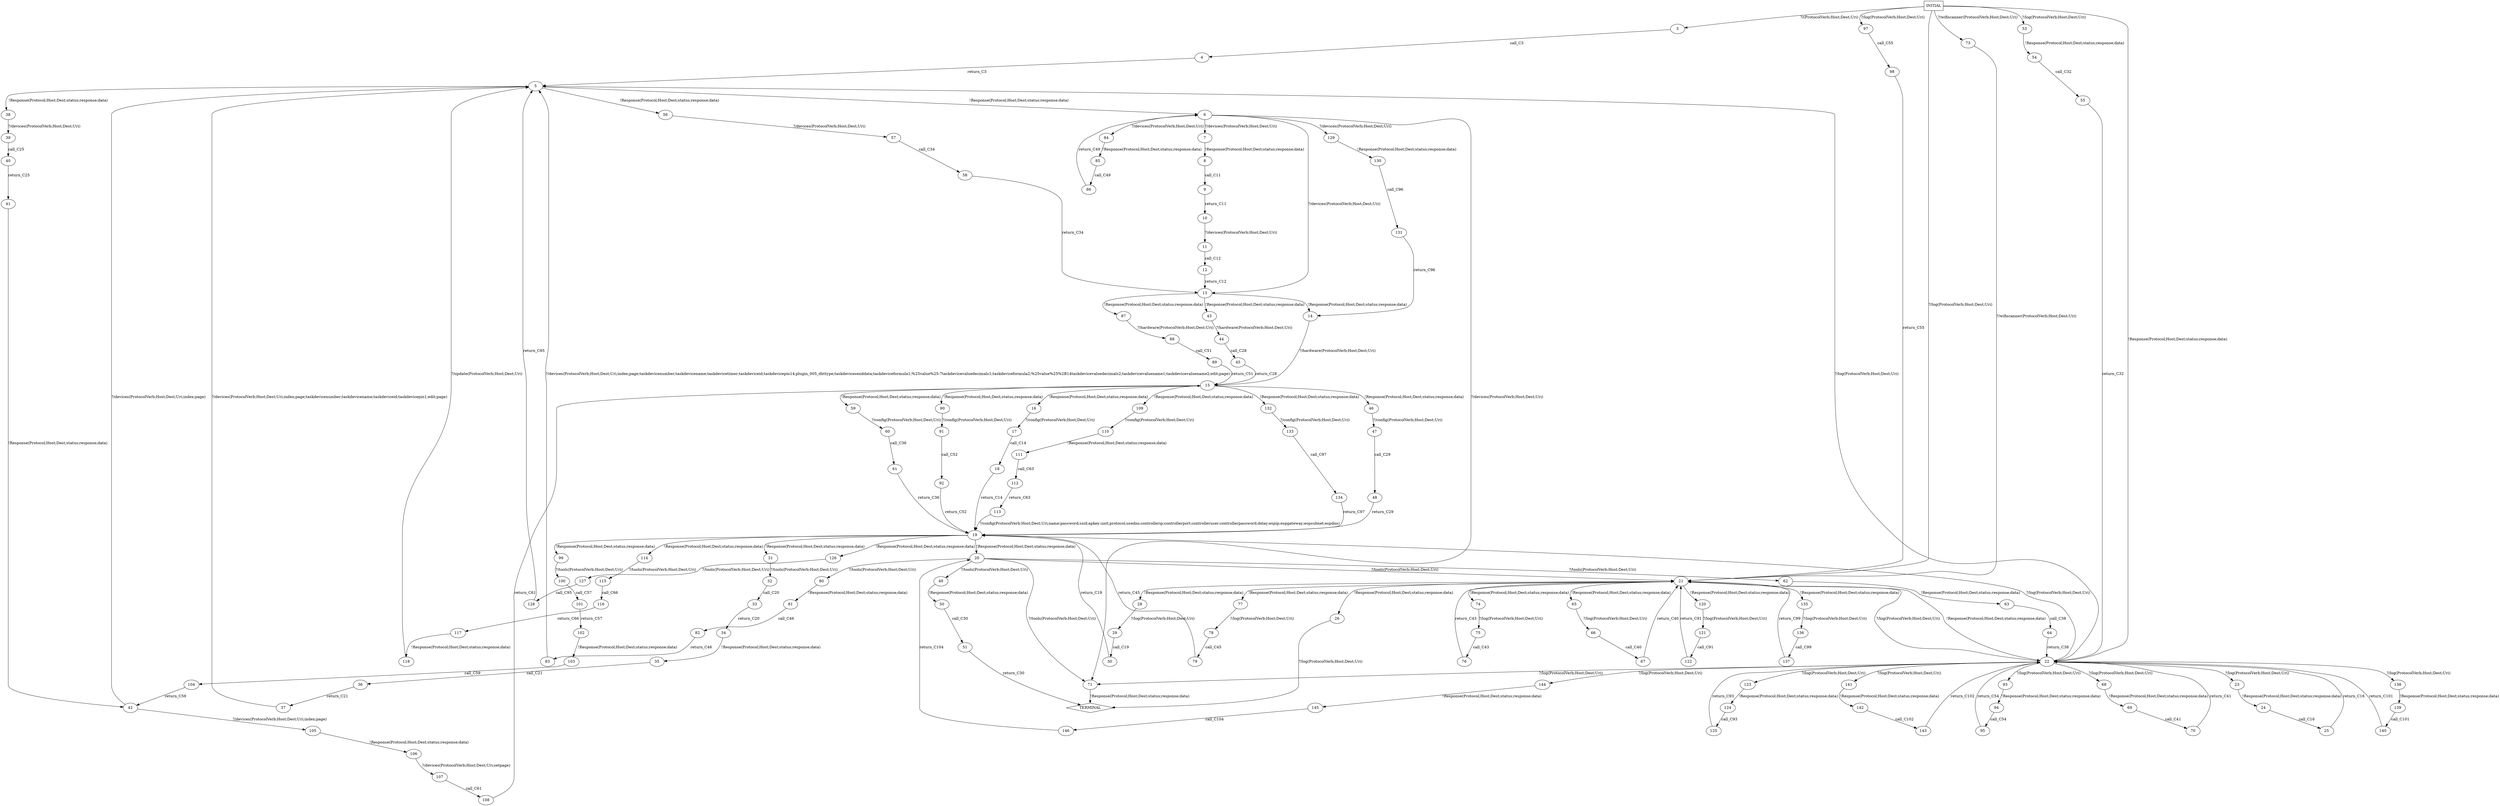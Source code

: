 digraph G {
  0 [label="INITIAL",shape=box];
  1 [label="TERMINAL",shape=diamond];
  3 [label="3"];
  4 [label="4"];
  5 [label="5"];
  6 [label="6"];
  7 [label="7"];
  8 [label="8"];
  9 [label="9"];
  10 [label="10"];
  11 [label="11"];
  12 [label="12"];
  13 [label="13"];
  14 [label="14"];
  15 [label="15"];
  16 [label="16"];
  17 [label="17"];
  18 [label="18"];
  19 [label="19"];
  20 [label="20"];
  21 [label="21"];
  22 [label="22"];
  23 [label="23"];
  24 [label="24"];
  25 [label="25"];
  26 [label="26"];
  28 [label="28"];
  29 [label="29"];
  30 [label="30"];
  31 [label="31"];
  32 [label="32"];
  33 [label="33"];
  34 [label="34"];
  35 [label="35"];
  36 [label="36"];
  37 [label="37"];
  38 [label="38"];
  39 [label="39"];
  40 [label="40"];
  41 [label="41"];
  42 [label="42"];
  43 [label="43"];
  44 [label="44"];
  45 [label="45"];
  46 [label="46"];
  47 [label="47"];
  48 [label="48"];
  49 [label="49"];
  50 [label="50"];
  51 [label="51"];
  53 [label="53"];
  54 [label="54"];
  55 [label="55"];
  56 [label="56"];
  57 [label="57"];
  58 [label="58"];
  59 [label="59"];
  60 [label="60"];
  61 [label="61"];
  62 [label="62"];
  63 [label="63"];
  64 [label="64"];
  65 [label="65"];
  66 [label="66"];
  67 [label="67"];
  68 [label="68"];
  69 [label="69"];
  70 [label="70"];
  71 [label="71"];
  73 [label="73"];
  74 [label="74"];
  75 [label="75"];
  76 [label="76"];
  77 [label="77"];
  78 [label="78"];
  79 [label="79"];
  80 [label="80"];
  81 [label="81"];
  82 [label="82"];
  83 [label="83"];
  84 [label="84"];
  85 [label="85"];
  86 [label="86"];
  87 [label="87"];
  88 [label="88"];
  89 [label="89"];
  90 [label="90"];
  91 [label="91"];
  92 [label="92"];
  93 [label="93"];
  94 [label="94"];
  95 [label="95"];
  97 [label="97"];
  98 [label="98"];
  99 [label="99"];
  100 [label="100"];
  101 [label="101"];
  102 [label="102"];
  103 [label="103"];
  104 [label="104"];
  105 [label="105"];
  106 [label="106"];
  107 [label="107"];
  108 [label="108"];
  109 [label="109"];
  110 [label="110"];
  111 [label="111"];
  112 [label="112"];
  113 [label="113"];
  114 [label="114"];
  115 [label="115"];
  116 [label="116"];
  117 [label="117"];
  118 [label="118"];
  120 [label="120"];
  121 [label="121"];
  122 [label="122"];
  123 [label="123"];
  124 [label="124"];
  125 [label="125"];
  126 [label="126"];
  127 [label="127"];
  128 [label="128"];
  129 [label="129"];
  130 [label="130"];
  131 [label="131"];
  132 [label="132"];
  133 [label="133"];
  134 [label="134"];
  135 [label="135"];
  136 [label="136"];
  137 [label="137"];
  138 [label="138"];
  139 [label="139"];
  140 [label="140"];
  141 [label="141"];
  142 [label="142"];
  143 [label="143"];
  144 [label="144"];
  145 [label="145"];
  146 [label="146"];
0->3 [label="?/(ProtocolVerb;Host;Dest;Uri)"];
3->4  [label="call_C3"];
4->5  [label="return_C3"];
5->56 [label="!Response(Protocol;Host;Dest;status;response;data)"];
5->38 [label="!Response(Protocol;Host;Dest;status;response;data)"];
5->6 [label="!Response(Protocol;Host;Dest;status;response;data)"];
6->71 [label="?/devices(ProtocolVerb;Host;Dest;Uri)"];
6->7 [label="?/devices(ProtocolVerb;Host;Dest;Uri)"];
6->84 [label="?/devices(ProtocolVerb;Host;Dest;Uri)"];
6->129 [label="?/devices(ProtocolVerb;Host;Dest;Uri)"];
6->13 [label="?/devices(ProtocolVerb;Host;Dest;Uri)"];
7->8 [label="!Response(Protocol;Host;Dest;status;response;data)"];
8->9  [label="call_C11"];
9->10  [label="return_C11"];
10->11 [label="?/devices(ProtocolVerb;Host;Dest;Uri)"];
11->12  [label="call_C12"];
12->13  [label="return_C12"];
13->43 [label="!Response(Protocol;Host;Dest;status;response;data)"];
13->87 [label="!Response(Protocol;Host;Dest;status;response;data)"];
13->14 [label="!Response(Protocol;Host;Dest;status;response;data)"];
14->15 [label="?/hardware(ProtocolVerb;Host;Dest;Uri)"];
15->109 [label="!Response(Protocol;Host;Dest;status;response;data)"];
15->59 [label="!Response(Protocol;Host;Dest;status;response;data)"];
15->16 [label="!Response(Protocol;Host;Dest;status;response;data)"];
15->46 [label="!Response(Protocol;Host;Dest;status;response;data)"];
15->90 [label="!Response(Protocol;Host;Dest;status;response;data)"];
15->132 [label="!Response(Protocol;Host;Dest;status;response;data)"];
16->17 [label="?/config(ProtocolVerb;Host;Dest;Uri)"];
17->18  [label="call_C14"];
18->19  [label="return_C14"];
19->99 [label="!Response(Protocol;Host;Dest;status;response;data)"];
19->126 [label="!Response(Protocol;Host;Dest;status;response;data)"];
19->31 [label="!Response(Protocol;Host;Dest;status;response;data)"];
19->114 [label="!Response(Protocol;Host;Dest;status;response;data)"];
19->20 [label="!Response(Protocol;Host;Dest;status;response;data)"];
20->49 [label="?/tools(ProtocolVerb;Host;Dest;Uri)"];
20->80 [label="?/tools(ProtocolVerb;Host;Dest;Uri)"];
20->62 [label="?/tools(ProtocolVerb;Host;Dest;Uri)"];
20->71 [label="?/tools(ProtocolVerb;Host;Dest;Uri)"];
20->21 [label="?/tools(ProtocolVerb;Host;Dest;Uri)"];
21->74 [label="!Response(Protocol;Host;Dest;status;response;data)"];
21->77 [label="!Response(Protocol;Host;Dest;status;response;data)"];
21->28 [label="!Response(Protocol;Host;Dest;status;response;data)"];
21->120 [label="!Response(Protocol;Host;Dest;status;response;data)"];
21->65 [label="!Response(Protocol;Host;Dest;status;response;data)"];
21->26 [label="!Response(Protocol;Host;Dest;status;response;data)"];
21->135 [label="!Response(Protocol;Host;Dest;status;response;data)"];
21->22 [label="!Response(Protocol;Host;Dest;status;response;data)"];
22->68 [label="?/log(ProtocolVerb;Host;Dest;Uri)"];
22->71 [label="?/log(ProtocolVerb;Host;Dest;Uri)"];
22->23 [label="?/log(ProtocolVerb;Host;Dest;Uri)"];
22->93 [label="?/log(ProtocolVerb;Host;Dest;Uri)"];
22->141 [label="?/log(ProtocolVerb;Host;Dest;Uri)"];
22->5 [label="?/log(ProtocolVerb;Host;Dest;Uri)"];
22->123 [label="?/log(ProtocolVerb;Host;Dest;Uri)"];
22->144 [label="?/log(ProtocolVerb;Host;Dest;Uri)"];
22->138 [label="?/log(ProtocolVerb;Host;Dest;Uri)"];
22->19 [label="?/log(ProtocolVerb;Host;Dest;Uri)"];
22->21 [label="?/log(ProtocolVerb;Host;Dest;Uri)"];
23->24 [label="!Response(Protocol;Host;Dest;status;response;data)"];
24->25  [label="call_C16"];
25->22  [label="return_C16"];
26->1 [label="?/log(ProtocolVerb;Host;Dest;Uri)"];
0->22 [label="!Response(Protocol;Host;Dest;status;response;data)"];
28->29 [label="?/log(ProtocolVerb;Host;Dest;Uri)"];
29->30  [label="call_C19"];
30->19  [label="return_C19"];
31->32 [label="?/tools(ProtocolVerb;Host;Dest;Uri)"];
32->33  [label="call_C20"];
33->34  [label="return_C20"];
34->35 [label="!Response(Protocol;Host;Dest;status;response;data)"];
35->36  [label="call_C21"];
36->37  [label="return_C21"];
37->5 [label="?/devices(ProtocolVerb;Host;Dest;Uri;index;page;taskdevicenumber;taskdevicename;taskdeviceid;taskdevicepin1;edit;page)"];
38->39 [label="?/devices(ProtocolVerb;Host;Dest;Uri)"];
39->40  [label="call_C25"];
40->41  [label="return_C25"];
41->42 [label="!Response(Protocol;Host;Dest;status;response;data)"];
42->5 [label="?/devices(ProtocolVerb;Host;Dest;Uri;index;page)"];
42->105 [label="?/devices(ProtocolVerb;Host;Dest;Uri;index;page)"];
43->44 [label="?/hardware(ProtocolVerb;Host;Dest;Uri)"];
44->45  [label="call_C28"];
45->15  [label="return_C28"];
46->47 [label="?/config(ProtocolVerb;Host;Dest;Uri)"];
47->48  [label="call_C29"];
48->19  [label="return_C29"];
49->50 [label="!Response(Protocol;Host;Dest;status;response;data)"];
50->51  [label="call_C30"];
51->1  [label="return_C30"];
0->53 [label="?/log(ProtocolVerb;Host;Dest;Uri)"];
53->54 [label="!Response(Protocol;Host;Dest;status;response;data)"];
54->55  [label="call_C32"];
55->22  [label="return_C32"];
56->57 [label="?/devices(ProtocolVerb;Host;Dest;Uri)"];
57->58  [label="call_C34"];
58->13  [label="return_C34"];
59->60 [label="?/config(ProtocolVerb;Host;Dest;Uri)"];
60->61  [label="call_C36"];
61->19  [label="return_C36"];
62->63 [label="!Response(Protocol;Host;Dest;status;response;data)"];
63->64  [label="call_C38"];
64->22  [label="return_C38"];
65->66 [label="?/log(ProtocolVerb;Host;Dest;Uri)"];
66->67  [label="call_C40"];
67->21  [label="return_C40"];
68->69 [label="!Response(Protocol;Host;Dest;status;response;data)"];
69->70  [label="call_C41"];
70->22  [label="return_C41"];
71->1 [label="!Response(Protocol;Host;Dest;status;response;data)"];
0->73 [label="?/wifiscanner(ProtocolVerb;Host;Dest;Uri)"];
73->21 [label="?/wifiscanner(ProtocolVerb;Host;Dest;Uri)"];
74->75 [label="?/log(ProtocolVerb;Host;Dest;Uri)"];
75->76  [label="call_C43"];
76->21  [label="return_C43"];
77->78 [label="?/log(ProtocolVerb;Host;Dest;Uri)"];
78->79  [label="call_C45"];
79->19  [label="return_C45"];
80->81 [label="!Response(Protocol;Host;Dest;status;response;data)"];
81->82  [label="call_C46"];
82->83  [label="return_C46"];
83->5 [label="?/devices(ProtocolVerb;Host;Dest;Uri;index;page;taskdevicenumber;taskdevicename;taskdevicetimer;taskdeviceid;taskdevicepin14;plugin_005_dhttype;taskdevicesenddata;taskdeviceformula1;%25value%25-7taskdevicevaluedecimals1;taskdeviceformula2;%25value%25%2B14taskdevicevaluedecimals2;taskdevicevaluename1;taskdevicevaluename2;edit;page)"];
84->85 [label="!Response(Protocol;Host;Dest;status;response;data)"];
85->86  [label="call_C49"];
86->6  [label="return_C49"];
87->88 [label="?/hardware(ProtocolVerb;Host;Dest;Uri)"];
88->89  [label="call_C51"];
89->15  [label="return_C51"];
90->91 [label="?/config(ProtocolVerb;Host;Dest;Uri)"];
91->92  [label="call_C52"];
92->19  [label="return_C52"];
93->94 [label="!Response(Protocol;Host;Dest;status;response;data)"];
94->95  [label="call_C54"];
95->22  [label="return_C54"];
0->97 [label="?/log(ProtocolVerb;Host;Dest;Uri)"];
97->98  [label="call_C55"];
98->21  [label="return_C55"];
99->100 [label="?/tools(ProtocolVerb;Host;Dest;Uri)"];
100->101  [label="call_C57"];
101->102  [label="return_C57"];
102->103 [label="!Response(Protocol;Host;Dest;status;response;data)"];
103->104  [label="call_C59"];
104->42  [label="return_C59"];
105->106 [label="!Response(Protocol;Host;Dest;status;response;data)"];
106->107 [label="?/devices(ProtocolVerb;Host;Dest;Uri;setpage)"];
107->108  [label="call_C61"];
108->15  [label="return_C61"];
109->110 [label="?/config(ProtocolVerb;Host;Dest;Uri)"];
110->111 [label="!Response(Protocol;Host;Dest;status;response;data)"];
111->112  [label="call_C63"];
112->113  [label="return_C63"];
113->19 [label="?/config(ProtocolVerb;Host;Dest;Uri;name;password;ssid;apkey;unit;protocol;usedns;controllerip;controllerport;controlleruser;controllerpassword;delay;espip;espgateway;espsubnet;espdns)"];
114->115 [label="?/tools(ProtocolVerb;Host;Dest;Uri)"];
115->116  [label="call_C66"];
116->117  [label="return_C66"];
117->118 [label="!Response(Protocol;Host;Dest;status;response;data)"];
118->5 [label="?/update(ProtocolVerb;Host;Dest;Uri)"];
0->21 [label="?/log(ProtocolVerb;Host;Dest;Uri)"];
120->121 [label="?/log(ProtocolVerb;Host;Dest;Uri)"];
121->122  [label="call_C91"];
122->21  [label="return_C91"];
123->124 [label="!Response(Protocol;Host;Dest;status;response;data)"];
124->125  [label="call_C93"];
125->22  [label="return_C93"];
126->127 [label="?/tools(ProtocolVerb;Host;Dest;Uri)"];
127->128  [label="call_C95"];
128->5  [label="return_C95"];
129->130 [label="!Response(Protocol;Host;Dest;status;response;data)"];
130->131  [label="call_C96"];
131->14  [label="return_C96"];
132->133 [label="?/config(ProtocolVerb;Host;Dest;Uri)"];
133->134  [label="call_C97"];
134->19  [label="return_C97"];
135->136 [label="?/log(ProtocolVerb;Host;Dest;Uri)"];
136->137  [label="call_C99"];
137->21  [label="return_C99"];
138->139 [label="!Response(Protocol;Host;Dest;status;response;data)"];
139->140  [label="call_C101"];
140->22  [label="return_C101"];
141->142 [label="!Response(Protocol;Host;Dest;status;response;data)"];
142->143  [label="call_C102"];
143->22  [label="return_C102"];
144->145 [label="!Response(Protocol;Host;Dest;status;response;data)"];
145->146  [label="call_C104"];
146->20  [label="return_C104"];
}
